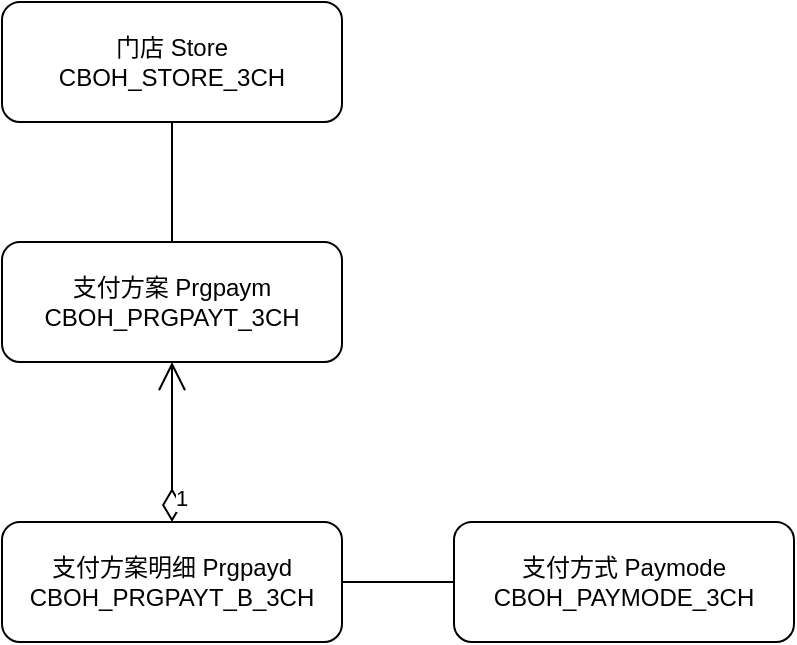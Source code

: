 <mxfile version="12.9.0" type="github">
  <diagram id="cRB-VY4r5xFSUh1gU0PR" name="Page-1">
    <mxGraphModel dx="892" dy="498" grid="1" gridSize="10" guides="1" tooltips="1" connect="1" arrows="1" fold="1" page="1" pageScale="1" pageWidth="827" pageHeight="1169" math="0" shadow="0">
      <root>
        <mxCell id="0" />
        <mxCell id="1" parent="0" />
        <mxCell id="IecC3MAi5Ed5nnkMDxmG-1" value="支付方案 Prgpaym&lt;br&gt;CBOH_PRGPAYT_3CH" style="rounded=1;whiteSpace=wrap;html=1;" vertex="1" parent="1">
          <mxGeometry x="244" y="140" width="170" height="60" as="geometry" />
        </mxCell>
        <mxCell id="IecC3MAi5Ed5nnkMDxmG-2" value="支付方案明细 Prgpayd&lt;br&gt;CBOH_PRGPAYT_B_3CH" style="rounded=1;whiteSpace=wrap;html=1;" vertex="1" parent="1">
          <mxGeometry x="244" y="280" width="170" height="60" as="geometry" />
        </mxCell>
        <mxCell id="IecC3MAi5Ed5nnkMDxmG-3" value="支付方式 Paymode&lt;br&gt;CBOH_PAYMODE_3CH" style="rounded=1;whiteSpace=wrap;html=1;" vertex="1" parent="1">
          <mxGeometry x="470" y="280" width="170" height="60" as="geometry" />
        </mxCell>
        <mxCell id="IecC3MAi5Ed5nnkMDxmG-4" value="" style="endArrow=none;html=1;entryX=1;entryY=0.5;entryDx=0;entryDy=0;exitX=0;exitY=0.5;exitDx=0;exitDy=0;" edge="1" parent="1" source="IecC3MAi5Ed5nnkMDxmG-3" target="IecC3MAi5Ed5nnkMDxmG-2">
          <mxGeometry width="50" height="50" relative="1" as="geometry">
            <mxPoint x="375" y="174.777" as="sourcePoint" />
            <mxPoint x="123" y="100" as="targetPoint" />
          </mxGeometry>
        </mxCell>
        <mxCell id="IecC3MAi5Ed5nnkMDxmG-7" value="1" style="endArrow=open;html=1;endSize=12;startArrow=diamondThin;startSize=14;startFill=0;edgeStyle=orthogonalEdgeStyle;align=left;verticalAlign=bottom;exitX=0.5;exitY=0;exitDx=0;exitDy=0;entryX=0.5;entryY=1;entryDx=0;entryDy=0;" edge="1" parent="1" source="IecC3MAi5Ed5nnkMDxmG-2" target="IecC3MAi5Ed5nnkMDxmG-1">
          <mxGeometry x="0.072" y="40" relative="1" as="geometry">
            <mxPoint x="178.6" y="297.18" as="sourcePoint" />
            <mxPoint x="179" y="250" as="targetPoint" />
            <Array as="points">
              <mxPoint x="329" y="250" />
              <mxPoint x="329" y="250" />
            </Array>
            <mxPoint x="40" y="40" as="offset" />
          </mxGeometry>
        </mxCell>
        <mxCell id="IecC3MAi5Ed5nnkMDxmG-8" value="门店 Store&lt;br&gt;CBOH_STORE_3CH" style="rounded=1;whiteSpace=wrap;html=1;" vertex="1" parent="1">
          <mxGeometry x="244" y="20" width="170" height="60" as="geometry" />
        </mxCell>
        <mxCell id="IecC3MAi5Ed5nnkMDxmG-9" value="" style="endArrow=none;html=1;entryX=0.5;entryY=0;entryDx=0;entryDy=0;exitX=0.5;exitY=1;exitDx=0;exitDy=0;" edge="1" parent="1" source="IecC3MAi5Ed5nnkMDxmG-8" target="IecC3MAi5Ed5nnkMDxmG-1">
          <mxGeometry width="50" height="50" relative="1" as="geometry">
            <mxPoint x="254" y="320" as="sourcePoint" />
            <mxPoint x="180" y="320" as="targetPoint" />
            <Array as="points" />
          </mxGeometry>
        </mxCell>
      </root>
    </mxGraphModel>
  </diagram>
</mxfile>
